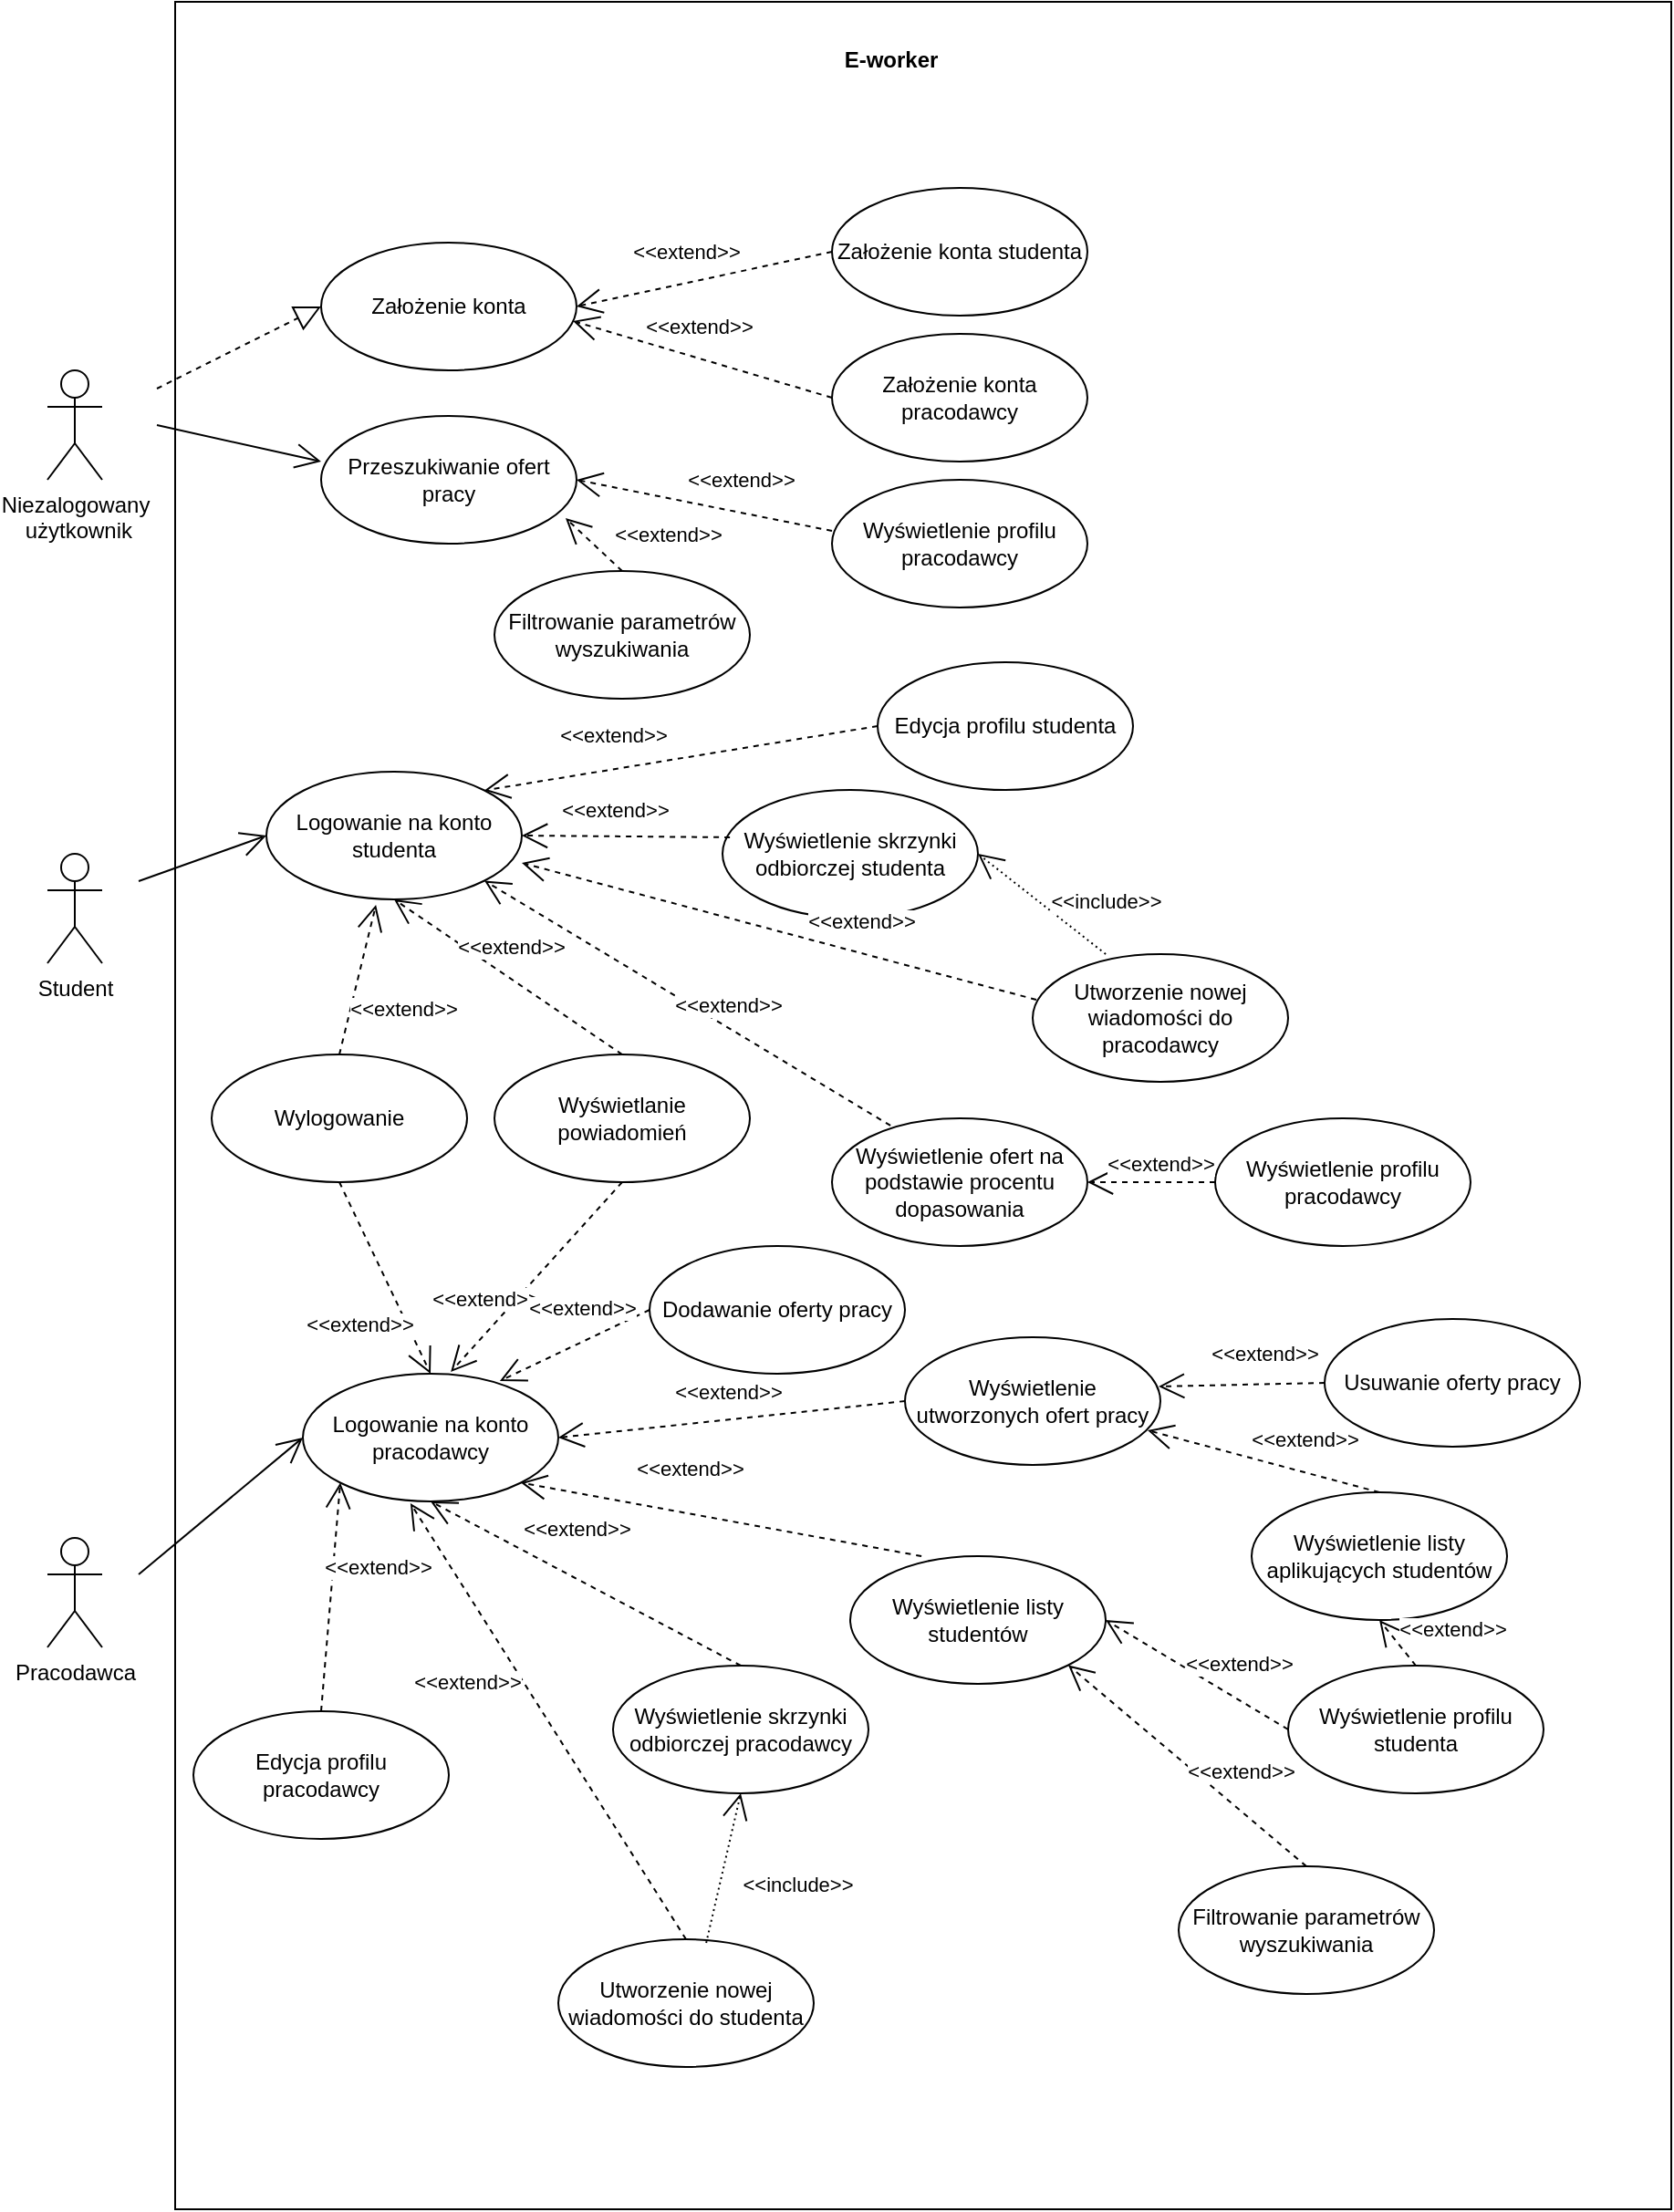 <mxfile version="10.6.6" type="device"><diagram id="BADpKsqfm2nn0sDf-3JD" name="Page-1"><mxGraphModel dx="2323" dy="1277" grid="1" gridSize="10" guides="1" tooltips="1" connect="1" arrows="1" fold="1" page="1" pageScale="1" pageWidth="583" pageHeight="413" math="0" shadow="0"><root><mxCell id="0"/><mxCell id="1" parent="0"/><mxCell id="y7wFs4voUliiO1hFTQKK-4" value="Niezalogowany&lt;br&gt;&amp;nbsp;użytkownik" style="shape=umlActor;verticalLabelPosition=bottom;labelBackgroundColor=#ffffff;verticalAlign=top;html=1;" parent="1" vertex="1"><mxGeometry x="180" y="215" width="30" height="60" as="geometry"/></mxCell><mxCell id="y7wFs4voUliiO1hFTQKK-6" value="Założenie konta" style="ellipse;whiteSpace=wrap;html=1;" parent="1" vertex="1"><mxGeometry x="330" y="145" width="140" height="70" as="geometry"/></mxCell><mxCell id="y7wFs4voUliiO1hFTQKK-8" value="Student" style="shape=umlActor;verticalLabelPosition=bottom;labelBackgroundColor=#ffffff;verticalAlign=top;html=1;" parent="1" vertex="1"><mxGeometry x="180" y="480" width="30" height="60" as="geometry"/></mxCell><mxCell id="y7wFs4voUliiO1hFTQKK-18" value="Pracodawca" style="shape=umlActor;verticalLabelPosition=bottom;labelBackgroundColor=#ffffff;verticalAlign=top;html=1;" parent="1" vertex="1"><mxGeometry x="180" y="855" width="30" height="60" as="geometry"/></mxCell><mxCell id="y7wFs4voUliiO1hFTQKK-11" value="Przeszukiwanie ofert pracy&lt;br&gt;" style="ellipse;whiteSpace=wrap;html=1;" parent="1" vertex="1"><mxGeometry x="330" y="240" width="140" height="70" as="geometry"/></mxCell><mxCell id="y7wFs4voUliiO1hFTQKK-25" value="&amp;lt;&amp;lt;extend&amp;gt;&amp;gt;&lt;br&gt;" style="endArrow=open;endSize=12;dashed=1;html=1;entryX=1;entryY=0.5;entryDx=0;entryDy=0;exitX=0;exitY=0.4;exitDx=0;exitDy=0;exitPerimeter=0;" parent="1" source="y7wFs4voUliiO1hFTQKK-68" target="y7wFs4voUliiO1hFTQKK-11" edge="1"><mxGeometry x="-0.236" y="-18" width="160" relative="1" as="geometry"><mxPoint x="520" y="245" as="sourcePoint"/><mxPoint x="530" y="305" as="targetPoint"/><mxPoint as="offset"/></mxGeometry></mxCell><mxCell id="y7wFs4voUliiO1hFTQKK-32" value="Założenie konta studenta" style="ellipse;whiteSpace=wrap;html=1;" parent="1" vertex="1"><mxGeometry x="610" y="115" width="140" height="70" as="geometry"/></mxCell><mxCell id="y7wFs4voUliiO1hFTQKK-34" value="Założenie konta pracodawcy" style="ellipse;whiteSpace=wrap;html=1;" parent="1" vertex="1"><mxGeometry x="610" y="195" width="140" height="70" as="geometry"/></mxCell><mxCell id="y7wFs4voUliiO1hFTQKK-36" value="Logowanie na konto studenta&lt;br&gt;" style="ellipse;whiteSpace=wrap;html=1;" parent="1" vertex="1"><mxGeometry x="300" y="435" width="140" height="70" as="geometry"/></mxCell><mxCell id="y7wFs4voUliiO1hFTQKK-41" value="Wylogowanie" style="ellipse;whiteSpace=wrap;html=1;" parent="1" vertex="1"><mxGeometry x="270" y="590" width="140" height="70" as="geometry"/></mxCell><mxCell id="y7wFs4voUliiO1hFTQKK-42" value="&amp;lt;&amp;lt;extend&amp;gt;&amp;gt;&lt;br&gt;" style="endArrow=open;endSize=12;dashed=1;html=1;exitX=0.5;exitY=0;exitDx=0;exitDy=0;entryX=0.429;entryY=1.043;entryDx=0;entryDy=0;entryPerimeter=0;" parent="1" source="y7wFs4voUliiO1hFTQKK-41" target="y7wFs4voUliiO1hFTQKK-36" edge="1"><mxGeometry x="-0.214" y="-28" width="160" relative="1" as="geometry"><mxPoint x="493" y="395" as="sourcePoint"/><mxPoint x="533" y="595" as="targetPoint"/><mxPoint as="offset"/></mxGeometry></mxCell><mxCell id="y7wFs4voUliiO1hFTQKK-43" value="&amp;lt;&amp;lt;extend&amp;gt;&amp;gt;&lt;br&gt;" style="endArrow=open;endSize=12;dashed=1;html=1;exitX=0.5;exitY=1;exitDx=0;exitDy=0;entryX=0.5;entryY=0;entryDx=0;entryDy=0;" parent="1" source="y7wFs4voUliiO1hFTQKK-41" target="y7wFs4voUliiO1hFTQKK-40" edge="1"><mxGeometry x="0.294" y="-24" width="160" relative="1" as="geometry"><mxPoint x="500" y="555" as="sourcePoint"/><mxPoint x="550" y="605" as="targetPoint"/><mxPoint as="offset"/></mxGeometry></mxCell><mxCell id="y7wFs4voUliiO1hFTQKK-44" value="Edycja profilu studenta" style="ellipse;whiteSpace=wrap;html=1;" parent="1" vertex="1"><mxGeometry x="635" y="375" width="140" height="70" as="geometry"/></mxCell><mxCell id="y7wFs4voUliiO1hFTQKK-45" value="&amp;lt;&amp;lt;extend&amp;gt;&amp;gt;&lt;br&gt;" style="endArrow=open;endSize=12;dashed=1;html=1;exitX=0;exitY=0.5;exitDx=0;exitDy=0;entryX=1;entryY=0;entryDx=0;entryDy=0;" parent="1" source="y7wFs4voUliiO1hFTQKK-44" target="y7wFs4voUliiO1hFTQKK-36" edge="1"><mxGeometry x="0.316" y="-18" width="160" relative="1" as="geometry"><mxPoint x="668" y="309" as="sourcePoint"/><mxPoint x="565" y="374" as="targetPoint"/><mxPoint as="offset"/></mxGeometry></mxCell><mxCell id="y7wFs4voUliiO1hFTQKK-46" value="Edycja profilu pracodawcy" style="ellipse;whiteSpace=wrap;html=1;" parent="1" vertex="1"><mxGeometry x="260" y="950" width="140" height="70" as="geometry"/></mxCell><mxCell id="y7wFs4voUliiO1hFTQKK-48" value="Wyświetlenie skrzynki odbiorczej studenta" style="ellipse;whiteSpace=wrap;html=1;" parent="1" vertex="1"><mxGeometry x="550" y="445" width="140" height="70" as="geometry"/></mxCell><mxCell id="y7wFs4voUliiO1hFTQKK-49" value="&amp;lt;&amp;lt;extend&amp;gt;&amp;gt;&lt;br&gt;" style="endArrow=open;endSize=12;dashed=1;html=1;exitX=0.029;exitY=0.371;exitDx=0;exitDy=0;entryX=1;entryY=0.5;entryDx=0;entryDy=0;exitPerimeter=0;" parent="1" source="y7wFs4voUliiO1hFTQKK-48" target="y7wFs4voUliiO1hFTQKK-36" edge="1"><mxGeometry x="0.115" y="-14" width="160" relative="1" as="geometry"><mxPoint x="523" y="425" as="sourcePoint"/><mxPoint x="420" y="490" as="targetPoint"/><mxPoint as="offset"/></mxGeometry></mxCell><mxCell id="y7wFs4voUliiO1hFTQKK-50" value="Utworzenie nowej wiadomości do pracodawcy" style="ellipse;whiteSpace=wrap;html=1;" parent="1" vertex="1"><mxGeometry x="720" y="535" width="140" height="70" as="geometry"/></mxCell><mxCell id="y7wFs4voUliiO1hFTQKK-51" value="&amp;lt;&amp;lt;extend&amp;gt;&amp;gt;&lt;br&gt;" style="endArrow=open;endSize=12;dashed=1;html=1;exitX=0.014;exitY=0.357;exitDx=0;exitDy=0;exitPerimeter=0;" parent="1" source="y7wFs4voUliiO1hFTQKK-50" edge="1"><mxGeometry x="-0.288" y="-17" width="160" relative="1" as="geometry"><mxPoint x="693" y="549" as="sourcePoint"/><mxPoint x="440" y="485" as="targetPoint"/><mxPoint as="offset"/></mxGeometry></mxCell><mxCell id="y7wFs4voUliiO1hFTQKK-52" value="Wyświetlenie skrzynki odbiorczej pracodawcy" style="ellipse;whiteSpace=wrap;html=1;" parent="1" vertex="1"><mxGeometry x="490" y="925" width="140" height="70" as="geometry"/></mxCell><mxCell id="y7wFs4voUliiO1hFTQKK-53" value="&amp;lt;&amp;lt;extend&amp;gt;&amp;gt;&lt;br&gt;" style="endArrow=open;endSize=12;dashed=1;html=1;exitX=0.5;exitY=0;exitDx=0;exitDy=0;entryX=0.5;entryY=1;entryDx=0;entryDy=0;" parent="1" source="y7wFs4voUliiO1hFTQKK-52" target="y7wFs4voUliiO1hFTQKK-40" edge="1"><mxGeometry x="0.196" y="-24" width="160" relative="1" as="geometry"><mxPoint x="544" y="609.5" as="sourcePoint"/><mxPoint x="460" y="634.5" as="targetPoint"/><mxPoint as="offset"/></mxGeometry></mxCell><mxCell id="y7wFs4voUliiO1hFTQKK-54" value="Utworzenie nowej wiadomości do studenta" style="ellipse;whiteSpace=wrap;html=1;" parent="1" vertex="1"><mxGeometry x="460" y="1075" width="140" height="70" as="geometry"/></mxCell><mxCell id="y7wFs4voUliiO1hFTQKK-55" value="&amp;lt;&amp;lt;extend&amp;gt;&amp;gt;&lt;br&gt;" style="endArrow=open;endSize=12;dashed=1;html=1;exitX=0.5;exitY=0;exitDx=0;exitDy=0;entryX=0.421;entryY=1.014;entryDx=0;entryDy=0;entryPerimeter=0;" parent="1" source="y7wFs4voUliiO1hFTQKK-54" target="y7wFs4voUliiO1hFTQKK-40" edge="1"><mxGeometry x="0.291" y="27" width="160" relative="1" as="geometry"><mxPoint x="714" y="733.5" as="sourcePoint"/><mxPoint x="611" y="798.5" as="targetPoint"/><mxPoint y="-1" as="offset"/></mxGeometry></mxCell><mxCell id="y7wFs4voUliiO1hFTQKK-56" value="Wyświetlanie powiadomień" style="ellipse;whiteSpace=wrap;html=1;" parent="1" vertex="1"><mxGeometry x="425" y="590" width="140" height="70" as="geometry"/></mxCell><mxCell id="y7wFs4voUliiO1hFTQKK-57" value="&amp;lt;&amp;lt;extend&amp;gt;&amp;gt;&lt;br&gt;" style="endArrow=open;endSize=12;dashed=1;html=1;exitX=0.5;exitY=0;exitDx=0;exitDy=0;entryX=0.5;entryY=1;entryDx=0;entryDy=0;" parent="1" source="y7wFs4voUliiO1hFTQKK-56" target="y7wFs4voUliiO1hFTQKK-36" edge="1"><mxGeometry x="0.104" y="-15" width="160" relative="1" as="geometry"><mxPoint x="723" y="450" as="sourcePoint"/><mxPoint x="620" y="515" as="targetPoint"/><mxPoint as="offset"/></mxGeometry></mxCell><mxCell id="y7wFs4voUliiO1hFTQKK-58" value="&amp;lt;&amp;lt;extend&amp;gt;&amp;gt;&lt;br&gt;" style="endArrow=open;endSize=12;dashed=1;html=1;exitX=0.5;exitY=1;exitDx=0;exitDy=0;entryX=0.579;entryY=-0.014;entryDx=0;entryDy=0;entryPerimeter=0;" parent="1" source="y7wFs4voUliiO1hFTQKK-56" target="y7wFs4voUliiO1hFTQKK-40" edge="1"><mxGeometry x="0.389" y="-13" width="160" relative="1" as="geometry"><mxPoint x="730" y="610" as="sourcePoint"/><mxPoint x="620" y="650" as="targetPoint"/><mxPoint as="offset"/></mxGeometry></mxCell><mxCell id="y7wFs4voUliiO1hFTQKK-40" value="Logowanie na konto pracodawcy&lt;br&gt;" style="ellipse;whiteSpace=wrap;html=1;" parent="1" vertex="1"><mxGeometry x="320" y="765" width="140" height="70" as="geometry"/></mxCell><mxCell id="y7wFs4voUliiO1hFTQKK-61" value="&amp;lt;&amp;lt;extend&amp;gt;&amp;gt;&lt;br&gt;" style="endArrow=open;endSize=12;dashed=1;html=1;exitX=0.5;exitY=0;exitDx=0;exitDy=0;entryX=0;entryY=1;entryDx=0;entryDy=0;" parent="1" source="y7wFs4voUliiO1hFTQKK-46" target="y7wFs4voUliiO1hFTQKK-40" edge="1"><mxGeometry x="0.294" y="-24" width="160" relative="1" as="geometry"><mxPoint x="390" y="945" as="sourcePoint"/><mxPoint x="390" y="665" as="targetPoint"/><mxPoint as="offset"/></mxGeometry></mxCell><mxCell id="y7wFs4voUliiO1hFTQKK-62" value="Wyświetlenie utworzonych ofert pracy" style="ellipse;whiteSpace=wrap;html=1;" parent="1" vertex="1"><mxGeometry x="650" y="745" width="140" height="70" as="geometry"/></mxCell><mxCell id="y7wFs4voUliiO1hFTQKK-63" value="&amp;lt;&amp;lt;extend&amp;gt;&amp;gt;&lt;br&gt;" style="endArrow=open;endSize=12;dashed=1;html=1;exitX=0;exitY=0.5;exitDx=0;exitDy=0;entryX=1;entryY=0.5;entryDx=0;entryDy=0;" parent="1" source="y7wFs4voUliiO1hFTQKK-62" target="y7wFs4voUliiO1hFTQKK-40" edge="1"><mxGeometry y="-15" width="160" relative="1" as="geometry"><mxPoint x="623" y="494.5" as="sourcePoint"/><mxPoint x="422" y="785" as="targetPoint"/><mxPoint as="offset"/></mxGeometry></mxCell><mxCell id="y7wFs4voUliiO1hFTQKK-64" value="&amp;lt;&amp;lt;extend&amp;gt;&amp;gt;&lt;br&gt;" style="endArrow=open;endSize=12;dashed=1;html=1;entryX=0.993;entryY=0.386;entryDx=0;entryDy=0;exitX=0;exitY=0.5;exitDx=0;exitDy=0;entryPerimeter=0;" parent="1" source="y7wFs4voUliiO1hFTQKK-67" target="y7wFs4voUliiO1hFTQKK-62" edge="1"><mxGeometry x="-0.288" y="-17" width="160" relative="1" as="geometry"><mxPoint x="740" y="865" as="sourcePoint"/><mxPoint x="690" y="683.5" as="targetPoint"/><mxPoint as="offset"/></mxGeometry></mxCell><mxCell id="y7wFs4voUliiO1hFTQKK-65" value="&amp;lt;&amp;lt;extend&amp;gt;&amp;gt;&lt;br&gt;" style="endArrow=open;endSize=12;dashed=1;html=1;exitX=0;exitY=0.5;exitDx=0;exitDy=0;entryX=0.771;entryY=0.057;entryDx=0;entryDy=0;entryPerimeter=0;" parent="1" source="y7wFs4voUliiO1hFTQKK-66" target="y7wFs4voUliiO1hFTQKK-40" edge="1"><mxGeometry x="-0.288" y="-17" width="160" relative="1" as="geometry"><mxPoint x="740" y="765" as="sourcePoint"/><mxPoint x="640" y="755" as="targetPoint"/><mxPoint as="offset"/></mxGeometry></mxCell><mxCell id="y7wFs4voUliiO1hFTQKK-66" value="Dodawanie oferty pracy" style="ellipse;whiteSpace=wrap;html=1;" parent="1" vertex="1"><mxGeometry x="510" y="695" width="140" height="70" as="geometry"/></mxCell><mxCell id="y7wFs4voUliiO1hFTQKK-67" value="Usuwanie oferty pracy" style="ellipse;whiteSpace=wrap;html=1;" parent="1" vertex="1"><mxGeometry x="880" y="735" width="140" height="70" as="geometry"/></mxCell><mxCell id="y7wFs4voUliiO1hFTQKK-68" value="Wyświetlenie profilu pracodawcy" style="ellipse;whiteSpace=wrap;html=1;" parent="1" vertex="1"><mxGeometry x="610" y="275" width="140" height="70" as="geometry"/></mxCell><mxCell id="y7wFs4voUliiO1hFTQKK-71" value="Wyświetlenie listy aplikujących studentów" style="ellipse;whiteSpace=wrap;html=1;" parent="1" vertex="1"><mxGeometry x="840" y="830" width="140" height="70" as="geometry"/></mxCell><mxCell id="y7wFs4voUliiO1hFTQKK-72" value="&amp;lt;&amp;lt;extend&amp;gt;&amp;gt;&lt;br&gt;" style="endArrow=open;endSize=12;dashed=1;html=1;exitX=0.5;exitY=0;exitDx=0;exitDy=0;entryX=0.95;entryY=0.729;entryDx=0;entryDy=0;entryPerimeter=0;" parent="1" source="y7wFs4voUliiO1hFTQKK-71" target="y7wFs4voUliiO1hFTQKK-62" edge="1"><mxGeometry x="-0.288" y="-17" width="160" relative="1" as="geometry"><mxPoint x="829" y="598.5" as="sourcePoint"/><mxPoint x="650" y="825" as="targetPoint"/><mxPoint as="offset"/></mxGeometry></mxCell><mxCell id="y7wFs4voUliiO1hFTQKK-73" value="Wyświetlenie profilu studenta" style="ellipse;whiteSpace=wrap;html=1;" parent="1" vertex="1"><mxGeometry x="860" y="925" width="140" height="70" as="geometry"/></mxCell><mxCell id="y7wFs4voUliiO1hFTQKK-78" value="Wyświetlenie listy studentów" style="ellipse;whiteSpace=wrap;html=1;" parent="1" vertex="1"><mxGeometry x="620" y="865" width="140" height="70" as="geometry"/></mxCell><mxCell id="y7wFs4voUliiO1hFTQKK-79" value="&amp;lt;&amp;lt;extend&amp;gt;&amp;gt;&lt;br&gt;" style="endArrow=open;endSize=12;dashed=1;html=1;exitX=0.279;exitY=0;exitDx=0;exitDy=0;entryX=1;entryY=1;entryDx=0;entryDy=0;exitPerimeter=0;" parent="1" source="y7wFs4voUliiO1hFTQKK-78" target="y7wFs4voUliiO1hFTQKK-40" edge="1"><mxGeometry x="0.196" y="-24" width="160" relative="1" as="geometry"><mxPoint x="669.5" y="587" as="sourcePoint"/><mxPoint x="515.5" y="812.5" as="targetPoint"/><mxPoint as="offset"/></mxGeometry></mxCell><mxCell id="y7wFs4voUliiO1hFTQKK-82" value="Filtrowanie parametrów wyszukiwania" style="ellipse;whiteSpace=wrap;html=1;" parent="1" vertex="1"><mxGeometry x="800" y="1035" width="140" height="70" as="geometry"/></mxCell><mxCell id="y7wFs4voUliiO1hFTQKK-85" value="Filtrowanie parametrów wyszukiwania" style="ellipse;whiteSpace=wrap;html=1;" parent="1" vertex="1"><mxGeometry x="425" y="325" width="140" height="70" as="geometry"/></mxCell><mxCell id="y7wFs4voUliiO1hFTQKK-88" value="Wyświetlenie ofert na podstawie procentu dopasowania" style="ellipse;whiteSpace=wrap;html=1;" parent="1" vertex="1"><mxGeometry x="610" y="625" width="140" height="70" as="geometry"/></mxCell><mxCell id="y7wFs4voUliiO1hFTQKK-89" value="&amp;lt;&amp;lt;extend&amp;gt;&amp;gt;&lt;br&gt;" style="endArrow=open;endSize=12;dashed=1;html=1;exitX=0.229;exitY=0.057;exitDx=0;exitDy=0;entryX=1;entryY=1;entryDx=0;entryDy=0;exitPerimeter=0;" parent="1" source="y7wFs4voUliiO1hFTQKK-88" target="y7wFs4voUliiO1hFTQKK-36" edge="1"><mxGeometry x="-0.15" y="-10" width="160" relative="1" as="geometry"><mxPoint x="793" y="412.5" as="sourcePoint"/><mxPoint x="621" y="512.5" as="targetPoint"/><mxPoint as="offset"/></mxGeometry></mxCell><mxCell id="y7wFs4voUliiO1hFTQKK-92" value="E-worker" style="text;html=1;strokeColor=none;fillColor=none;align=center;verticalAlign=middle;whiteSpace=wrap;rounded=0;labelBackgroundColor=none;fontStyle=1" parent="1" vertex="1"><mxGeometry x="610" y="30" width="65" height="30" as="geometry"/></mxCell><mxCell id="AJChetX5IvFfFJKGkA0Q-7" value="&amp;lt;&amp;lt;extend&amp;gt;&amp;gt;&lt;br&gt;" style="endArrow=open;endSize=12;dashed=1;html=1;exitX=0;exitY=0.5;exitDx=0;exitDy=0;entryX=1;entryY=0.5;entryDx=0;entryDy=0;" edge="1" parent="1" source="y7wFs4voUliiO1hFTQKK-32" target="y7wFs4voUliiO1hFTQKK-6"><mxGeometry x="0.093" y="-17" width="160" relative="1" as="geometry"><mxPoint x="459.5" y="205" as="sourcePoint"/><mxPoint x="620.5" y="215" as="targetPoint"/><mxPoint as="offset"/></mxGeometry></mxCell><mxCell id="AJChetX5IvFfFJKGkA0Q-8" value="&amp;lt;&amp;lt;extend&amp;gt;&amp;gt;&lt;br&gt;" style="endArrow=open;endSize=12;dashed=1;html=1;exitX=0;exitY=0.5;exitDx=0;exitDy=0;entryX=0.986;entryY=0.614;entryDx=0;entryDy=0;entryPerimeter=0;" edge="1" parent="1" source="y7wFs4voUliiO1hFTQKK-34" target="y7wFs4voUliiO1hFTQKK-6"><mxGeometry x="0.093" y="-17" width="160" relative="1" as="geometry"><mxPoint x="620" y="160" as="sourcePoint"/><mxPoint x="480" y="190" as="targetPoint"/><mxPoint as="offset"/></mxGeometry></mxCell><mxCell id="AJChetX5IvFfFJKGkA0Q-9" value="&amp;lt;&amp;lt;extend&amp;gt;&amp;gt;&lt;br&gt;" style="endArrow=open;endSize=12;dashed=1;html=1;entryX=0.957;entryY=0.8;entryDx=0;entryDy=0;exitX=0.5;exitY=0;exitDx=0;exitDy=0;entryPerimeter=0;" edge="1" parent="1" source="y7wFs4voUliiO1hFTQKK-85" target="y7wFs4voUliiO1hFTQKK-11"><mxGeometry x="-1" y="-32" width="160" relative="1" as="geometry"><mxPoint x="620" y="313" as="sourcePoint"/><mxPoint x="480" y="285" as="targetPoint"/><mxPoint x="3" y="3" as="offset"/></mxGeometry></mxCell><mxCell id="AJChetX5IvFfFJKGkA0Q-10" value="" style="endArrow=open;endFill=1;endSize=12;html=1;entryX=0;entryY=0.357;entryDx=0;entryDy=0;entryPerimeter=0;" edge="1" parent="1" target="y7wFs4voUliiO1hFTQKK-11"><mxGeometry width="160" relative="1" as="geometry"><mxPoint x="240" y="245" as="sourcePoint"/><mxPoint x="340" y="215" as="targetPoint"/></mxGeometry></mxCell><mxCell id="AJChetX5IvFfFJKGkA0Q-11" value="" style="endArrow=block;dashed=1;endFill=0;endSize=12;html=1;entryX=0;entryY=0.5;entryDx=0;entryDy=0;" edge="1" parent="1" target="y7wFs4voUliiO1hFTQKK-6"><mxGeometry width="160" relative="1" as="geometry"><mxPoint x="240" y="225" as="sourcePoint"/><mxPoint x="400" y="225" as="targetPoint"/><Array as="points"/></mxGeometry></mxCell><mxCell id="AJChetX5IvFfFJKGkA0Q-12" value="" style="endArrow=open;endFill=1;endSize=12;html=1;entryX=0;entryY=0.5;entryDx=0;entryDy=0;" edge="1" parent="1" target="y7wFs4voUliiO1hFTQKK-36"><mxGeometry width="160" relative="1" as="geometry"><mxPoint x="230" y="495" as="sourcePoint"/><mxPoint x="320" y="515" as="targetPoint"/></mxGeometry></mxCell><mxCell id="AJChetX5IvFfFJKGkA0Q-13" value="&amp;lt;&amp;lt;include&amp;gt;&amp;gt;" style="endArrow=open;endSize=12;dashed=1;html=1;strokeWidth=1;targetPerimeterSpacing=0;jumpSize=6;dashPattern=1 2;sourcePerimeterSpacing=0;exitX=0.286;exitY=0;exitDx=0;exitDy=0;exitPerimeter=0;entryX=1;entryY=0.5;entryDx=0;entryDy=0;" edge="1" parent="1" source="y7wFs4voUliiO1hFTQKK-50" target="y7wFs4voUliiO1hFTQKK-48"><mxGeometry x="-0.584" y="-24" width="160" relative="1" as="geometry"><mxPoint x="693" y="465" as="sourcePoint"/><mxPoint x="840" y="445" as="targetPoint"/><mxPoint y="1" as="offset"/></mxGeometry></mxCell><mxCell id="AJChetX5IvFfFJKGkA0Q-15" value="Wyświetlenie profilu pracodawcy" style="ellipse;whiteSpace=wrap;html=1;" vertex="1" parent="1"><mxGeometry x="820" y="625" width="140" height="70" as="geometry"/></mxCell><mxCell id="AJChetX5IvFfFJKGkA0Q-19" value="&amp;lt;&amp;lt;extend&amp;gt;&amp;gt;&lt;br&gt;" style="endArrow=open;endSize=12;dashed=1;html=1;exitX=0;exitY=0.5;exitDx=0;exitDy=0;" edge="1" parent="1" source="AJChetX5IvFfFJKGkA0Q-15" target="y7wFs4voUliiO1hFTQKK-88"><mxGeometry x="-0.15" y="-10" width="160" relative="1" as="geometry"><mxPoint x="652" y="639" as="sourcePoint"/><mxPoint x="429" y="505" as="targetPoint"/><mxPoint as="offset"/></mxGeometry></mxCell><mxCell id="AJChetX5IvFfFJKGkA0Q-24" value="" style="endArrow=open;endFill=1;endSize=12;html=1;entryX=0;entryY=0.5;entryDx=0;entryDy=0;" edge="1" parent="1" target="y7wFs4voUliiO1hFTQKK-40"><mxGeometry width="160" relative="1" as="geometry"><mxPoint x="230" y="875" as="sourcePoint"/><mxPoint x="310" y="480" as="targetPoint"/></mxGeometry></mxCell><mxCell id="AJChetX5IvFfFJKGkA0Q-28" value="&amp;lt;&amp;lt;extend&amp;gt;&amp;gt;&lt;br&gt;" style="endArrow=open;endSize=12;dashed=1;html=1;exitX=0;exitY=0.5;exitDx=0;exitDy=0;entryX=1;entryY=0.5;entryDx=0;entryDy=0;" edge="1" parent="1" source="y7wFs4voUliiO1hFTQKK-73" target="y7wFs4voUliiO1hFTQKK-78"><mxGeometry x="-0.288" y="-17" width="160" relative="1" as="geometry"><mxPoint x="920" y="840" as="sourcePoint"/><mxPoint x="793" y="806" as="targetPoint"/><mxPoint as="offset"/></mxGeometry></mxCell><mxCell id="AJChetX5IvFfFJKGkA0Q-29" value="&amp;lt;&amp;lt;extend&amp;gt;&amp;gt;&lt;br&gt;" style="endArrow=open;endSize=12;dashed=1;html=1;exitX=0.5;exitY=0;exitDx=0;exitDy=0;entryX=0.5;entryY=1;entryDx=0;entryDy=0;" edge="1" parent="1" source="y7wFs4voUliiO1hFTQKK-73" target="y7wFs4voUliiO1hFTQKK-71"><mxGeometry x="-0.805" y="-28" width="160" relative="1" as="geometry"><mxPoint x="930" y="850" as="sourcePoint"/><mxPoint x="803" y="816" as="targetPoint"/><mxPoint as="offset"/></mxGeometry></mxCell><mxCell id="AJChetX5IvFfFJKGkA0Q-30" value="&amp;lt;&amp;lt;extend&amp;gt;&amp;gt;&lt;br&gt;" style="endArrow=open;endSize=12;dashed=1;html=1;exitX=0.5;exitY=0;exitDx=0;exitDy=0;entryX=1;entryY=1;entryDx=0;entryDy=0;" edge="1" parent="1" source="y7wFs4voUliiO1hFTQKK-82" target="y7wFs4voUliiO1hFTQKK-78"><mxGeometry x="-0.288" y="-17" width="160" relative="1" as="geometry"><mxPoint x="820" y="980" as="sourcePoint"/><mxPoint x="740" y="977" as="targetPoint"/><mxPoint as="offset"/></mxGeometry></mxCell><mxCell id="AJChetX5IvFfFJKGkA0Q-31" value="&amp;lt;&amp;lt;include&amp;gt;&amp;gt;" style="endArrow=open;endSize=12;dashed=1;html=1;strokeWidth=1;targetPerimeterSpacing=0;jumpSize=6;dashPattern=1 2;sourcePerimeterSpacing=0;exitX=0.579;exitY=0.029;exitDx=0;exitDy=0;exitPerimeter=0;entryX=0.5;entryY=1;entryDx=0;entryDy=0;" edge="1" parent="1" source="y7wFs4voUliiO1hFTQKK-54" target="y7wFs4voUliiO1hFTQKK-52"><mxGeometry x="0.004" y="-41" width="160" relative="1" as="geometry"><mxPoint x="770" y="545" as="sourcePoint"/><mxPoint x="700" y="490" as="targetPoint"/><mxPoint as="offset"/></mxGeometry></mxCell><mxCell id="AJChetX5IvFfFJKGkA0Q-33" value="" style="rounded=0;whiteSpace=wrap;html=1;gradientColor=#ffffff;fillColor=none;" vertex="1" parent="1"><mxGeometry x="250" y="13" width="820" height="1210" as="geometry"/></mxCell></root></mxGraphModel></diagram></mxfile>